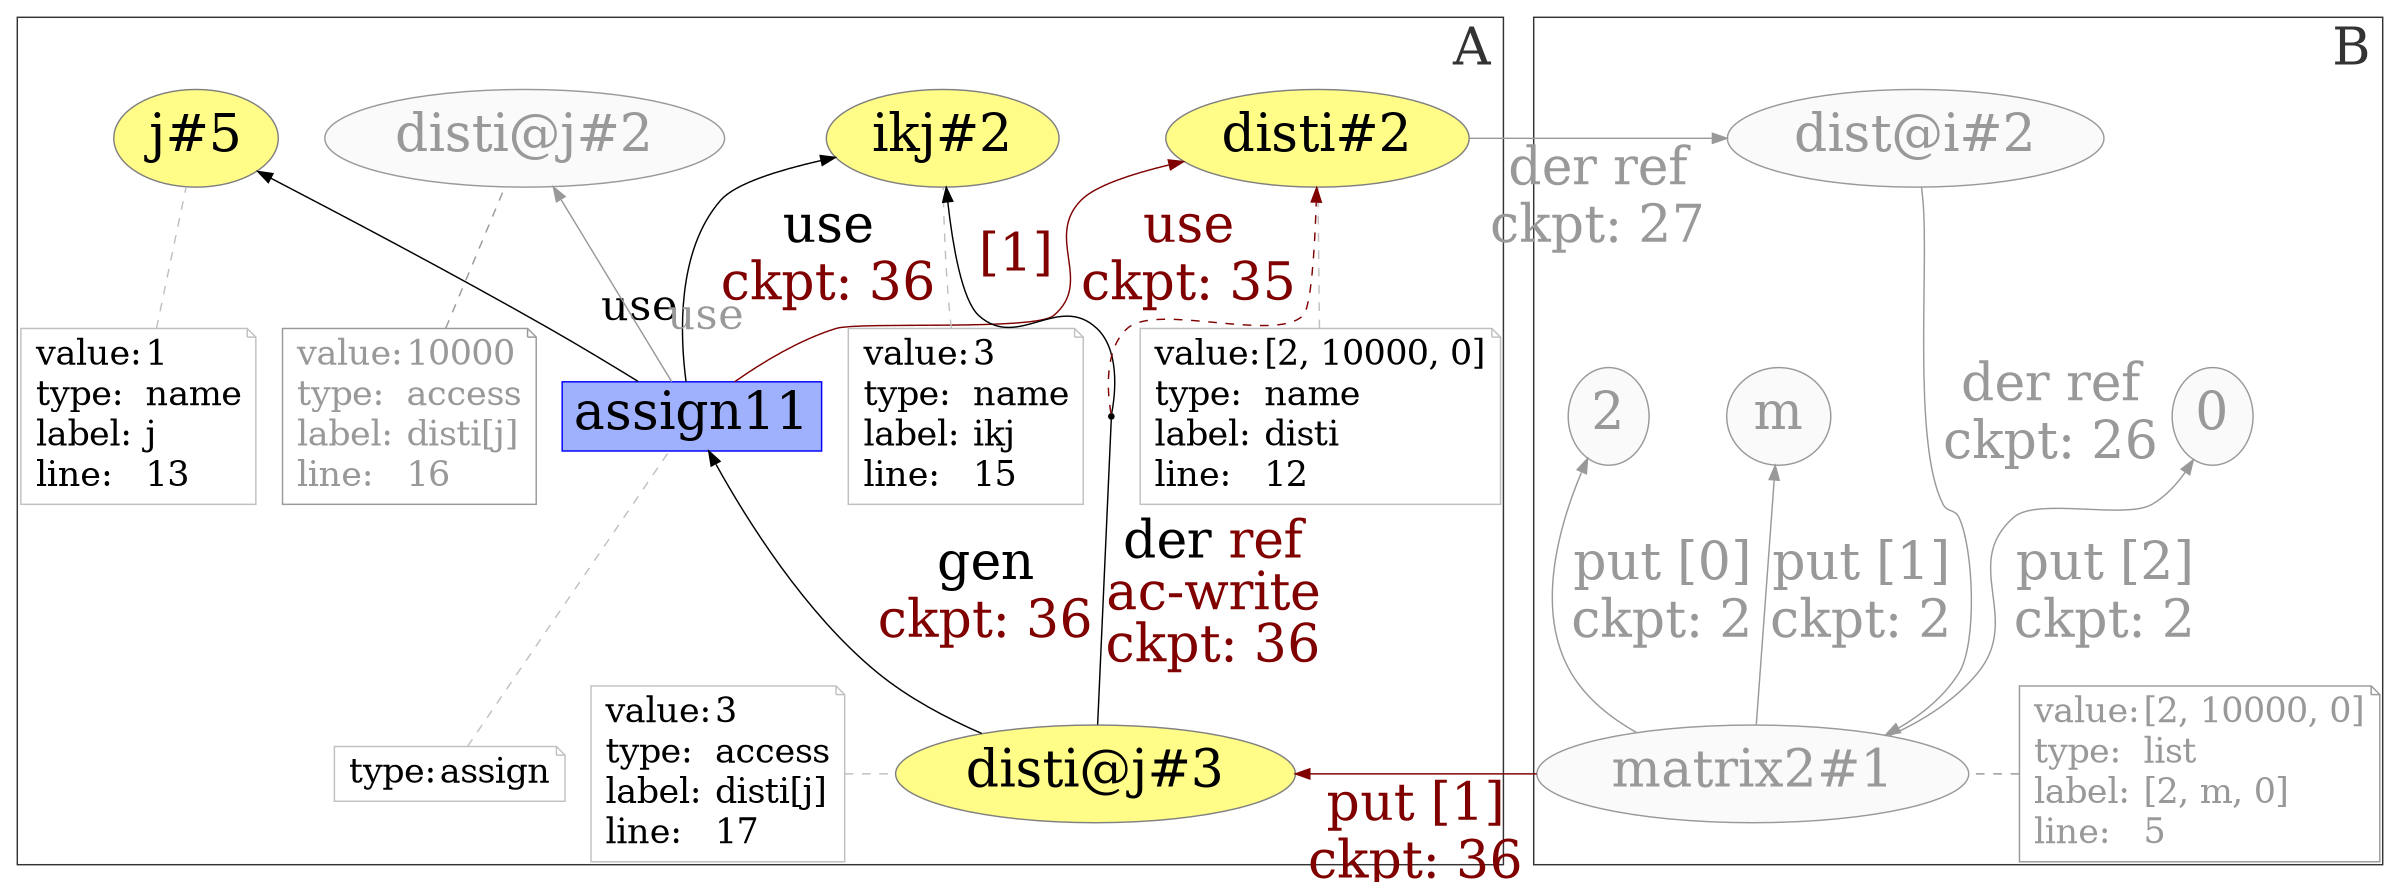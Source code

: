 digraph "PROV" { size="16,12"; rankdir="BT";
newrank=true;
splines = "spline"

subgraph cluster_0 {
    labeljust="r"
    labelloc="b"
    margin="2"
    color = "#333333"
    fontcolor = "#333333"
    fontsize = "36"
    label = "A";
    "g/disti@j#3"; "g/disti@j#3-attrs"
    "g/assign11"; "g/assign11-attrs"
    "g/ikj#2"; "g/ikj#2-attrs"
    "g/j#5"; "g/j#5-attrs"
    "g/disti@j#2"; "g/disti@j#2-attrs"
    "g/disti#2"; "g/disti#2-attrs"
    "bn0"
    
//    {rank=same "g/disti@j#3" "g/disti@j#3-attrs"}
    {rank=same "g/disti#2" "g/ikj#2"}
}
subgraph cluster_1 {
    ranksep = "0.1"
    labeljust="r"
    labelloc="b"
    margin="2"
    color = "#333333"
    fontcolor = "#333333"
    fontsize = "36"
    label = "B";
    "g/dist@i#2"
    "g/matrix2#1", "g/matrix2#1-attrs" 
    "g/m"
    "g/0"
    "g/2"
}
{rank=same "g/matrix2#1" "g/disti@j#3" "g/disti@j#3-attrs" "g/matrix2#1-attrs"}
{rank=same "g/disti#2" "g/dist@i#2"}
"g/2" -> "g/m" -> "g/0" [style="invis"]
{rank=same "g/0" "g/m" "g/2"}
"g/matrix2#1-attrs" -> "g/0" [style="invis"]


"g/m" [fillcolor="#FAFAFA",color="#999999",style="filled",fontcolor="#999999",label="m",URL="g/m",fontsize="36"]
"g/0" [fillcolor="#FAFAFA",color="#999999",style="filled",fontcolor="#999999",label="0",URL="g/0",fontsize="36"]
"g/2" [fillcolor="#FAFAFA",color="#999999",style="filled",fontcolor="#999999",label="2",URL="g/2",fontsize="36"]
"g/matrix2#1" [fillcolor="#FAFAFA",color="#999999",style="filled",fontcolor="#999999",label="matrix2#1",URL="g/matrix2#1",fontsize="36"]
"g/matrix2#1-attrs" [color="#999999",shape="note",fontsize="24",fontcolor="#999999",label=<<TABLE cellpadding="0" border="0">
	<TR>
	    <TD align="left">value:</TD>
	    <TD align="left">[2, 10000, 0]</TD>
	</TR>
	<TR>
	    <TD align="left">type:</TD>
	    <TD align="left">list</TD>
	</TR>
	<TR>
	    <TD align="left">label:</TD>
	    <TD align="left">[2, m, 0]</TD>
	</TR>
	<TR>
	    <TD align="left">line:</TD>
	    <TD align="left">5</TD>
	</TR>
</TABLE>>]
"g/matrix2#1-attrs" -> "g/matrix2#1" [color="#999999",style="dashed",arrowhead="none",fontcolor="#999999"]
"g/matrix2#1" -> "g/2" [fontsize="36",labeldistance="3",color="#999999",labelangle="60.0",rotation="20",label="put [0]
ckpt: 2",fontcolor="#999999"]
"g/matrix2#1" -> "g/m" [fontsize="36",labeldistance="3",color="#999999",labelangle="60.0",rotation="20",label="put [1]
ckpt: 2",fontcolor="#999999"]
"g/matrix2#1" -> "g/0" [fontsize="36",labeldistance="3",color="#999999",labelangle="60.0",rotation="20",label="put [2]
ckpt: 2",fontcolor="#999999"]
"g/dist@i#2" [fillcolor="#FAFAFA",color="#999999",style="filled",fontcolor="#999999",label="dist@i#2",URL="g/dist@i#2",fontsize="36"]
"g/dist@i#2" -> "g/matrix2#1" [fontsize="36",labeldistance="3",color="#999999",labelangle="60.0",rotation="20",label="der ref
ckpt: 26",fontcolor="#999999"]
"g/disti#2" [fillcolor="#FFFC87",color="#808080",style="filled",label="disti#2",URL="g/disti#2",fontsize="36"]
"g/disti#2-attrs" [color="gray",shape="note",fontsize="24",fontcolor="black",label=<<TABLE cellpadding="0" border="0">
	<TR>
	    <TD align="left">value:</TD>
	    <TD align="left">[2, 10000, 0]</TD>
	</TR>
	<TR>
	    <TD align="left">type:</TD>
	    <TD align="left">name</TD>
	</TR>
	<TR>
	    <TD align="left">label:</TD>
	    <TD align="left">disti</TD>
	</TR>
	<TR>
	    <TD align="left">line:</TD>
	    <TD align="left">12</TD>
	</TR>
</TABLE>>]
"g/disti#2-attrs" -> "g/disti#2" [color="gray",style="dashed",arrowhead="none"]
"g/disti#2" -> "g/dist@i#2" [fontsize="36",labeldistance="3",color="#999999",labelangle="60.0",rotation="20",label="der ref
ckpt: 27",fontcolor="#999999"]
"g/j#5" [fillcolor="#FFFC87",color="#808080",style="filled",label="j#5",URL="g/j#5",fontsize="36"]
"g/j#5-attrs" [color="gray",shape="note",fontsize="24",fontcolor="black",label=<<TABLE cellpadding="0" border="0">
	<TR>
	    <TD align="left">value:</TD>
	    <TD align="left">1</TD>
	</TR>
	<TR>
	    <TD align="left">type:</TD>
	    <TD align="left">name</TD>
	</TR>
	<TR>
	    <TD align="left">label:</TD>
	    <TD align="left">j</TD>
	</TR>
	<TR>
	    <TD align="left">line:</TD>
	    <TD align="left">13</TD>
	</TR>
</TABLE>>]
"g/j#5-attrs" -> "g/j#5" [color="gray",style="dashed",arrowhead="none"]
"g/ikj#2" [fillcolor="#FFFC87",color="#808080",style="filled",label="ikj#2",URL="g/ikj#2",fontsize="36"]
"g/ikj#2-attrs" [color="gray",shape="note",fontsize="24",fontcolor="black",label=<<TABLE cellpadding="0" border="0">
	<TR>
	    <TD align="left">value:</TD>
	    <TD align="left">3</TD>
	</TR>
	<TR>
	    <TD align="left">type:</TD>
	    <TD align="left">name</TD>
	</TR>
	<TR>
	    <TD align="left">label:</TD>
	    <TD align="left">ikj</TD>
	</TR>
	<TR>
	    <TD align="left">line:</TD>
	    <TD align="left">15</TD>
	</TR>
</TABLE>>]
"g/ikj#2-attrs" -> "g/ikj#2" [color="gray",style="dashed",arrowhead="none"]
"g/disti@j#2" [fillcolor="#FAFAFA",color="#999999",style="filled",fontcolor="#999999",label="disti@j#2",URL="g/disti@j#2",fontsize="36"]
"g/disti@j#2-attrs" [color="#999999",shape="note",fontsize="24",fontcolor="#999999",label=<<TABLE cellpadding="0" border="0">
	<TR>
	    <TD align="left">value:</TD>
	    <TD align="left">10000</TD>
	</TR>
	<TR>
	    <TD align="left">type:</TD>
	    <TD align="left">access</TD>
	</TR>
	<TR>
	    <TD align="left">label:</TD>
	    <TD align="left">disti[j]</TD>
	</TR>
	<TR>
	    <TD align="left">line:</TD>
	    <TD align="left">16</TD>
	</TR>
</TABLE>>]
"g/disti@j#2-attrs" -> "g/disti@j#2" [color="#999999",style="dashed",arrowhead="none",fontcolor="#999999"]
"g/matrix2#1" -> "g/disti@j#3" [fontsize="36",labeldistance="3",color="#800000",labelangle="60.0",rotation="20",label="put [1]
ckpt: 36",fontcolor="#800000"]
"g/assign11" -> "g/disti#2" [fontsize="36",labeldistance="3",color="#800000",labelangle="60.0",rotation="20",label="use
ckpt: 35",fontcolor="#800000"]
"g/disti@j#3" [fillcolor="#FFFC87",color="#808080",style="filled",label="disti@j#3",URL="g/disti@j#3",fontsize="36"]
"g/disti@j#3-attrs" [color="gray",shape="note",fontsize="24",fontcolor="black",label=<<TABLE cellpadding="0" border="0">
	<TR>
	    <TD align="left">value:</TD>
	    <TD align="left">3</TD>
	</TR>
	<TR>
	    <TD align="left">type:</TD>
	    <TD align="left">access</TD>
	</TR>
	<TR>
	    <TD align="left">label:</TD>
	    <TD align="left">disti[j]</TD>
	</TR>
	<TR>
	    <TD align="left">line:</TD>
	    <TD align="left">17</TD>
	</TR>
</TABLE>>]
"g/disti@j#3-attrs" -> "g/disti@j#3" [color="gray",style="dashed",arrowhead="none"]
"g/assign11" [fillcolor="#9FB1FC",color="#0000FF",shape="polygon",sides="4",style="filled",label="assign11",URL="g/assign11",fontsize="36"]
"g/assign11-attrs" [color="gray",shape="note",fontsize="24",fontcolor="black",label=<<TABLE cellpadding="0" border="0">
	<TR>
	    <TD align="left">type:</TD>
	    <TD align="left">assign</TD>
	</TR>
</TABLE>>]
"g/assign11-attrs" -> "g/assign11" [color="gray",style="dashed",arrowhead="none"]
"bn0" [shape="point",label=""]
"g/disti@j#3" -> "bn0" [fontsize="36",labeldistance="3",color="black",labelangle="60.0",rotation="20",label=<<font color="black">der</font><font color="#800000">&nbsp;ref<br/>ac-write<br/>ckpt:&nbsp;36</font>>,arrowhead="none"]
"bn0" -> "g/disti#2" [color="#800000",style="dashed"]
"bn0" -> "g/ikj#2" [fontsize="36",labeldistance="3",color="black",labelangle="60.0",rotation="20",label="[1]",fontcolor="#800000"]
"g/assign11" -> "g/j#5" [labelfontsize="30",labeldistance="5",labelangle="60.0",rotation="20",taillabel="use"]
"g/assign11" -> "g/disti@j#2" [labelfontsize="30",labeldistance="5",labelangle="60.0",rotation="20",taillabel="use",fontcolor="#999999",color="#999999"]
"g/assign11" -> "g/ikj#2" [fontsize="36",labeldistance="3",color="black",labelangle="60.0",rotation="20",label=<<font color="black">use</font><font color="#800000"><br/>ckpt:&nbsp;36</font>>]
"g/disti@j#3" -> "g/assign11" [fontsize="36",labeldistance="3",color="black",labelangle="60.0",rotation="20",label=<<font color="black">gen</font><font color="#800000"><br/>ckpt:&nbsp;36</font>>]
}